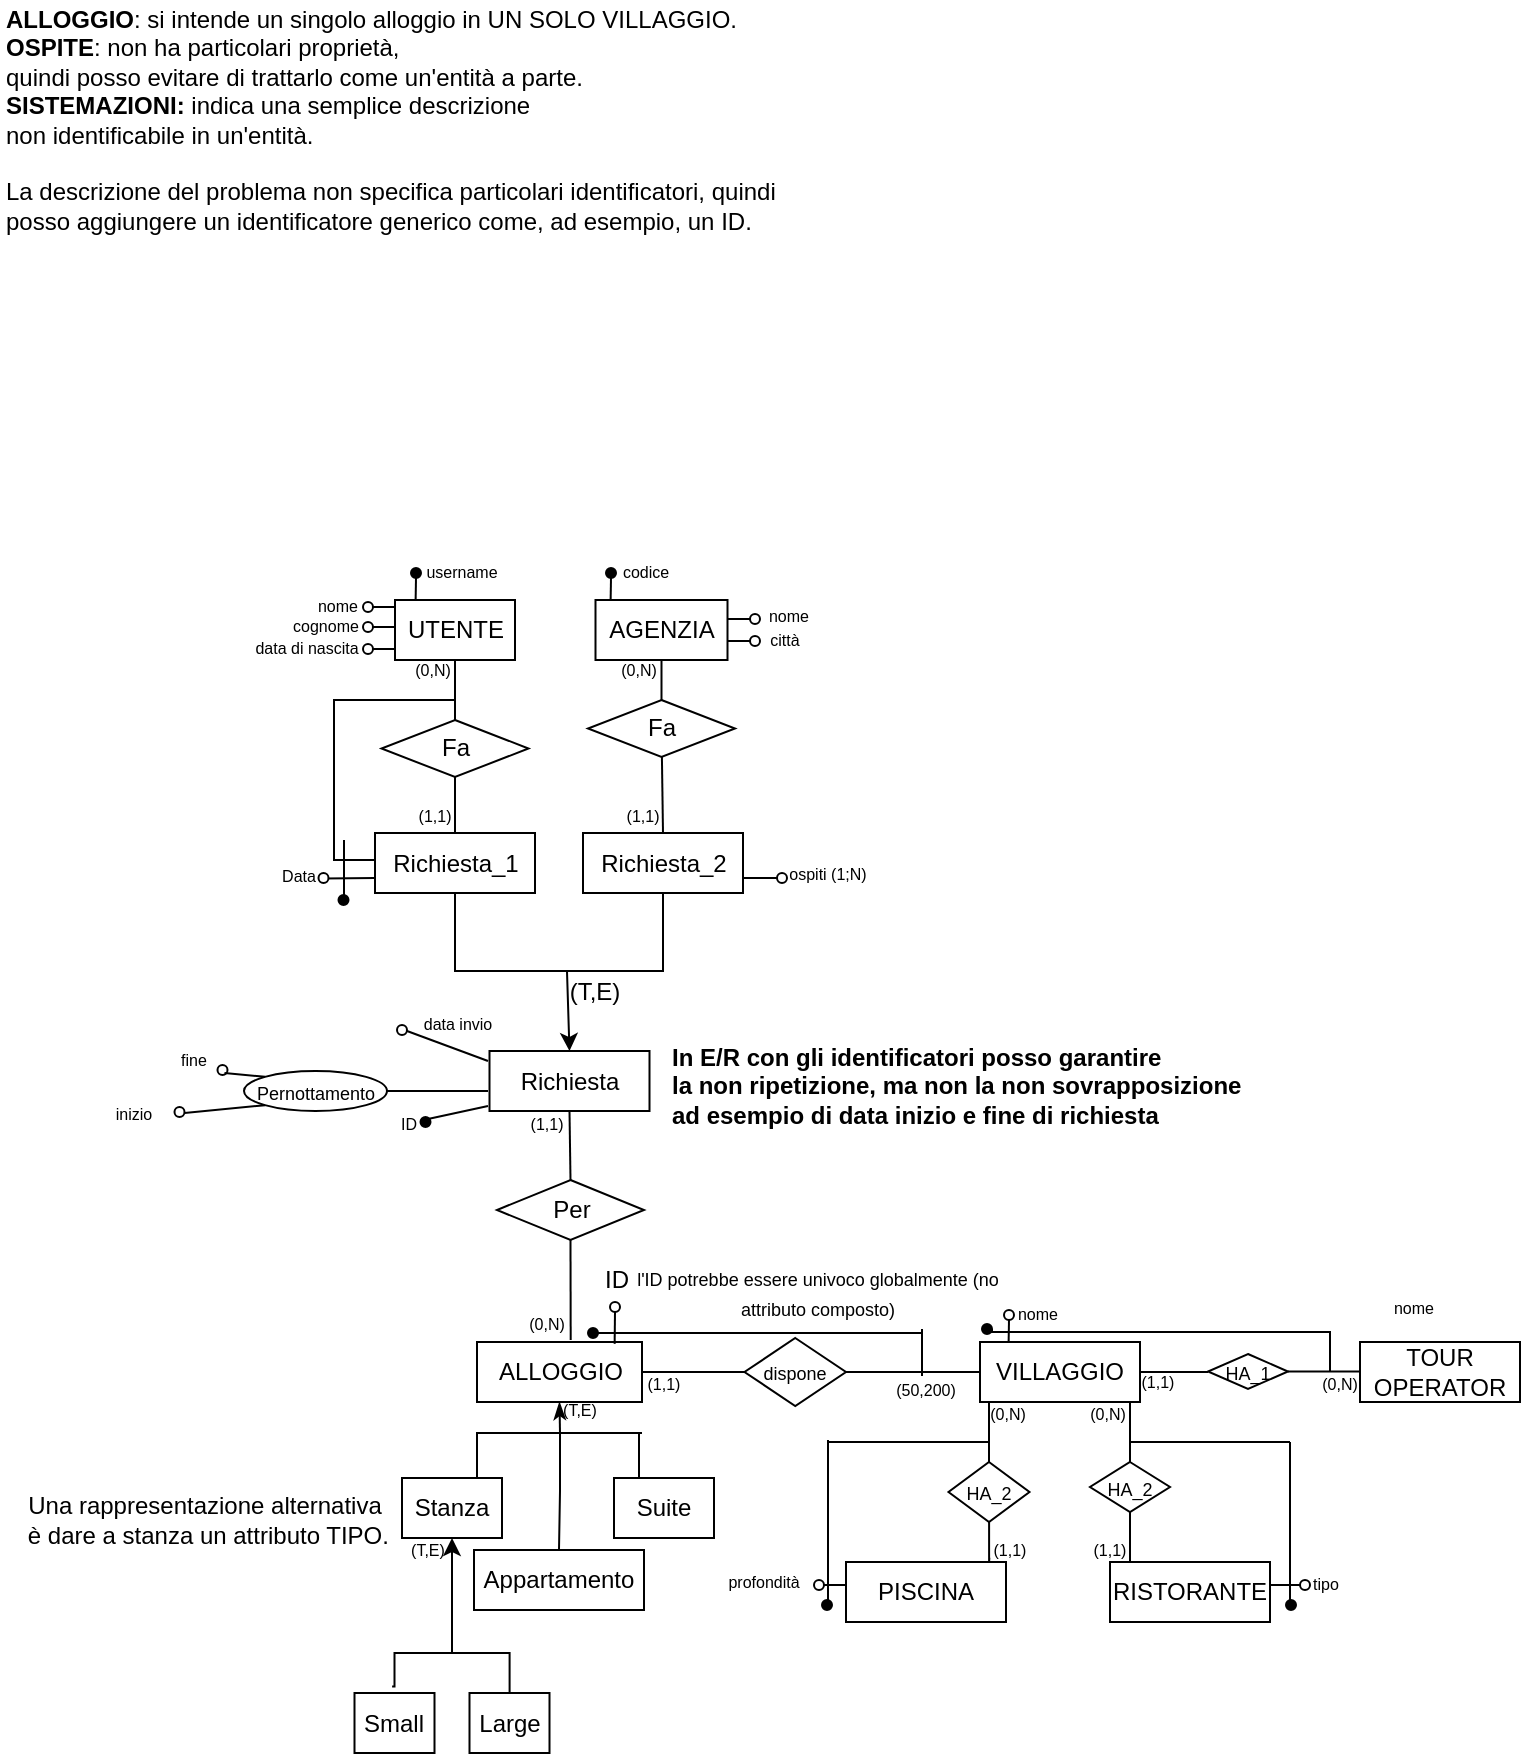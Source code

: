 <mxfile version="13.9.9" type="device"><diagram name="Pagina-1" id="9Fi7Xcluh-pvHdfWgx0U"><mxGraphModel dx="1419" dy="1649" grid="1" gridSize="10" guides="1" tooltips="1" connect="1" arrows="1" fold="1" page="1" pageScale="1" pageWidth="827" pageHeight="1169" math="0" shadow="0"><root><mxCell id="0"/><mxCell id="1" parent="0"/><mxCell id="m9kEcuBZ_AQHPOERFfbd-11" style="edgeStyle=orthogonalEdgeStyle;rounded=0;orthogonalLoop=1;jettySize=auto;html=1;exitX=1;exitY=0.5;exitDx=0;exitDy=0;entryX=0;entryY=0.5;entryDx=0;entryDy=0;endArrow=none;endFill=0;" parent="1" source="m9kEcuBZ_AQHPOERFfbd-1" target="m9kEcuBZ_AQHPOERFfbd-10" edge="1"><mxGeometry relative="1" as="geometry"/></mxCell><mxCell id="m9kEcuBZ_AQHPOERFfbd-39" style="edgeStyle=orthogonalEdgeStyle;rounded=0;orthogonalLoop=1;jettySize=auto;html=1;exitX=0;exitY=1;exitDx=0;exitDy=0;entryX=0.5;entryY=0;entryDx=0;entryDy=0;endArrow=none;endFill=0;" parent="1" source="m9kEcuBZ_AQHPOERFfbd-1" target="m9kEcuBZ_AQHPOERFfbd-38" edge="1"><mxGeometry relative="1" as="geometry"/></mxCell><mxCell id="m9kEcuBZ_AQHPOERFfbd-40" style="edgeStyle=orthogonalEdgeStyle;rounded=0;orthogonalLoop=1;jettySize=auto;html=1;exitX=1;exitY=1;exitDx=0;exitDy=0;entryX=0.5;entryY=0;entryDx=0;entryDy=0;endArrow=none;endFill=0;" parent="1" source="m9kEcuBZ_AQHPOERFfbd-1" target="m9kEcuBZ_AQHPOERFfbd-37" edge="1"><mxGeometry relative="1" as="geometry"/></mxCell><mxCell id="m9kEcuBZ_AQHPOERFfbd-1" value="VILLAGGIO" style="rounded=1;whiteSpace=wrap;html=1;arcSize=0;" parent="1" vertex="1"><mxGeometry x="258" y="601" width="80" height="30" as="geometry"/></mxCell><mxCell id="m9kEcuBZ_AQHPOERFfbd-3" value="PISCINA" style="rounded=1;whiteSpace=wrap;html=1;arcSize=0;" parent="1" vertex="1"><mxGeometry x="191" y="711" width="80" height="30" as="geometry"/></mxCell><mxCell id="m9kEcuBZ_AQHPOERFfbd-6" value="RISTORANTE" style="rounded=1;whiteSpace=wrap;html=1;arcSize=0;" parent="1" vertex="1"><mxGeometry x="323" y="711" width="80" height="30" as="geometry"/></mxCell><mxCell id="m9kEcuBZ_AQHPOERFfbd-7" value="TOUR OPERATOR" style="rounded=1;whiteSpace=wrap;html=1;arcSize=0;" parent="1" vertex="1"><mxGeometry x="448" y="601" width="80" height="30" as="geometry"/></mxCell><mxCell id="m9kEcuBZ_AQHPOERFfbd-12" style="edgeStyle=orthogonalEdgeStyle;rounded=0;orthogonalLoop=1;jettySize=auto;html=1;exitX=1;exitY=0.5;exitDx=0;exitDy=0;entryX=0;entryY=0.5;entryDx=0;entryDy=0;endArrow=none;endFill=0;" parent="1" source="m9kEcuBZ_AQHPOERFfbd-10" target="m9kEcuBZ_AQHPOERFfbd-7" edge="1"><mxGeometry relative="1" as="geometry"/></mxCell><mxCell id="m9kEcuBZ_AQHPOERFfbd-10" value="&lt;font style=&quot;font-size: 9px;&quot;&gt;HA_1&lt;/font&gt;" style="rhombus;whiteSpace=wrap;html=1;" parent="1" vertex="1"><mxGeometry x="372" y="607" width="40" height="17.5" as="geometry"/></mxCell><mxCell id="m9kEcuBZ_AQHPOERFfbd-16" value="&lt;font style=&quot;font-size: 8px;&quot;&gt;nome&lt;/font&gt;" style="text;html=1;strokeColor=none;fillColor=none;align=center;verticalAlign=middle;whiteSpace=wrap;rounded=0;" parent="1" vertex="1"><mxGeometry x="450" y="577.5" width="50" height="10" as="geometry"/></mxCell><mxCell id="m9kEcuBZ_AQHPOERFfbd-22" value="" style="group" parent="1" connectable="0" vertex="1"><mxGeometry x="271" y="585" width="42" height="5" as="geometry"/></mxCell><mxCell id="m9kEcuBZ_AQHPOERFfbd-23" value="" style="ellipse;whiteSpace=wrap;html=1;" parent="m9kEcuBZ_AQHPOERFfbd-22" vertex="1"><mxGeometry x="-1" width="5" height="5" as="geometry"/></mxCell><mxCell id="m9kEcuBZ_AQHPOERFfbd-24" style="edgeStyle=orthogonalEdgeStyle;rounded=0;orthogonalLoop=1;jettySize=auto;html=1;exitX=0.5;exitY=1;exitDx=0;exitDy=0;endArrow=none;endFill=0;entryX=0.146;entryY=-0.038;entryDx=0;entryDy=0;entryPerimeter=0;" parent="m9kEcuBZ_AQHPOERFfbd-22" source="m9kEcuBZ_AQHPOERFfbd-23" edge="1"><mxGeometry relative="1" as="geometry"><mxPoint x="2.76" y="-17.86" as="sourcePoint"/><mxPoint x="1.32" y="15.94" as="targetPoint"/></mxGeometry></mxCell><mxCell id="m9kEcuBZ_AQHPOERFfbd-28" value="&lt;font style=&quot;font-size: 8px;&quot;&gt;nome&lt;/font&gt;" style="text;html=1;strokeColor=none;fillColor=none;align=center;verticalAlign=middle;whiteSpace=wrap;rounded=0;" parent="m9kEcuBZ_AQHPOERFfbd-22" vertex="1"><mxGeometry x="-9" y="-4" width="50" height="10" as="geometry"/></mxCell><mxCell id="m9kEcuBZ_AQHPOERFfbd-32" value="" style="group;" parent="1" connectable="0" vertex="1"><mxGeometry x="260" y="592" width="5" height="5" as="geometry"/></mxCell><mxCell id="m9kEcuBZ_AQHPOERFfbd-35" style="edgeStyle=orthogonalEdgeStyle;rounded=0;orthogonalLoop=1;jettySize=auto;html=1;exitX=1;exitY=0.5;exitDx=0;exitDy=0;endArrow=none;endFill=0;endSize=3;targetPerimeterSpacing=5;jumpSize=7;" parent="m9kEcuBZ_AQHPOERFfbd-32" source="m9kEcuBZ_AQHPOERFfbd-33" edge="1"><mxGeometry relative="1" as="geometry"><mxPoint x="173" y="24" as="targetPoint"/><mxPoint x="4" y="7.5" as="sourcePoint"/><Array as="points"><mxPoint x="4" y="4"/><mxPoint x="173" y="4"/></Array></mxGeometry></mxCell><mxCell id="m9kEcuBZ_AQHPOERFfbd-33" value="" style="ellipse;whiteSpace=wrap;html=1;fillColor=#000000;" parent="m9kEcuBZ_AQHPOERFfbd-32" vertex="1"><mxGeometry x="-1" width="5" height="5" as="geometry"/></mxCell><mxCell id="m9kEcuBZ_AQHPOERFfbd-42" style="edgeStyle=orthogonalEdgeStyle;rounded=0;orthogonalLoop=1;jettySize=auto;html=1;entryX=0.125;entryY=0;entryDx=0;entryDy=0;entryPerimeter=0;endArrow=none;endFill=0;" parent="1" source="m9kEcuBZ_AQHPOERFfbd-37" target="m9kEcuBZ_AQHPOERFfbd-6" edge="1"><mxGeometry relative="1" as="geometry"/></mxCell><mxCell id="m9kEcuBZ_AQHPOERFfbd-37" value="&lt;font style=&quot;font-size: 9px;&quot;&gt;HA_2&lt;/font&gt;" style="rhombus;whiteSpace=wrap;html=1;" parent="1" vertex="1"><mxGeometry x="313" y="661" width="40" height="25" as="geometry"/></mxCell><mxCell id="m9kEcuBZ_AQHPOERFfbd-41" style="edgeStyle=orthogonalEdgeStyle;rounded=0;orthogonalLoop=1;jettySize=auto;html=1;entryX=0.896;entryY=-0.071;entryDx=0;entryDy=0;entryPerimeter=0;endArrow=none;endFill=0;" parent="1" source="m9kEcuBZ_AQHPOERFfbd-38" target="m9kEcuBZ_AQHPOERFfbd-3" edge="1"><mxGeometry relative="1" as="geometry"/></mxCell><mxCell id="m9kEcuBZ_AQHPOERFfbd-38" value="&lt;font style=&quot;font-size: 9px;&quot;&gt;HA_2&lt;/font&gt;" style="rhombus;whiteSpace=wrap;html=1;" parent="1" vertex="1"><mxGeometry x="242.25" y="661" width="40.5" height="30" as="geometry"/></mxCell><mxCell id="m9kEcuBZ_AQHPOERFfbd-43" value="" style="group;rotation=90;" parent="1" connectable="0" vertex="1"><mxGeometry x="414" y="720" width="5" height="5" as="geometry"/></mxCell><mxCell id="m9kEcuBZ_AQHPOERFfbd-45" style="edgeStyle=orthogonalEdgeStyle;rounded=0;orthogonalLoop=1;jettySize=auto;html=1;exitX=0.5;exitY=1;exitDx=0;exitDy=0;endArrow=none;endFill=0;entryX=0.146;entryY=-0.038;entryDx=0;entryDy=0;entryPerimeter=0;" parent="m9kEcuBZ_AQHPOERFfbd-43" edge="1"><mxGeometry relative="1" as="geometry"><mxPoint x="5" y="2.5" as="sourcePoint"/><mxPoint x="-11" y="1" as="targetPoint"/></mxGeometry></mxCell><mxCell id="m9kEcuBZ_AQHPOERFfbd-46" value="&lt;font style=&quot;font-size: 8px;&quot;&gt;tipo&lt;/font&gt;" style="text;html=1;strokeColor=none;fillColor=none;align=center;verticalAlign=middle;whiteSpace=wrap;rounded=0;" parent="1" vertex="1"><mxGeometry x="406" y="716" width="50" height="10" as="geometry"/></mxCell><mxCell id="m9kEcuBZ_AQHPOERFfbd-47" value="&lt;font style=&quot;font-size: 8px;&quot;&gt;(1,1)&lt;/font&gt;" style="text;html=1;strokeColor=none;fillColor=none;align=center;verticalAlign=middle;whiteSpace=wrap;rounded=0;" parent="1" vertex="1"><mxGeometry x="322" y="614.5" width="50" height="10" as="geometry"/></mxCell><mxCell id="m9kEcuBZ_AQHPOERFfbd-48" value="&lt;span style=&quot;font-size: 8px;&quot;&gt;(0,N)&lt;/span&gt;" style="text;html=1;strokeColor=none;fillColor=none;align=center;verticalAlign=middle;whiteSpace=wrap;rounded=0;" parent="1" vertex="1"><mxGeometry x="413" y="615.5" width="50" height="10" as="geometry"/></mxCell><mxCell id="m9kEcuBZ_AQHPOERFfbd-49" value="&lt;span style=&quot;font-size: 8px;&quot;&gt;(0,N)&lt;/span&gt;" style="text;html=1;strokeColor=none;fillColor=none;align=center;verticalAlign=middle;whiteSpace=wrap;rounded=0;" parent="1" vertex="1"><mxGeometry x="297" y="631" width="50" height="10" as="geometry"/></mxCell><mxCell id="m9kEcuBZ_AQHPOERFfbd-51" value="&lt;span style=&quot;font-size: 8px;&quot;&gt;(1,1)&lt;/span&gt;" style="text;html=1;strokeColor=none;fillColor=none;align=center;verticalAlign=middle;whiteSpace=wrap;rounded=0;" parent="1" vertex="1"><mxGeometry x="297.75" y="699" width="50" height="10" as="geometry"/></mxCell><mxCell id="m9kEcuBZ_AQHPOERFfbd-55" value="&lt;span style=&quot;font-size: 8px;&quot;&gt;(1,1)&lt;/span&gt;" style="text;html=1;strokeColor=none;fillColor=none;align=center;verticalAlign=middle;whiteSpace=wrap;rounded=0;" parent="1" vertex="1"><mxGeometry x="247.75" y="699" width="50" height="10" as="geometry"/></mxCell><mxCell id="m9kEcuBZ_AQHPOERFfbd-56" value="&lt;span style=&quot;font-size: 8px;&quot;&gt;(0,N)&lt;/span&gt;" style="text;html=1;strokeColor=none;fillColor=none;align=center;verticalAlign=middle;whiteSpace=wrap;rounded=0;" parent="1" vertex="1"><mxGeometry x="247" y="631" width="50" height="10" as="geometry"/></mxCell><mxCell id="m9kEcuBZ_AQHPOERFfbd-57" value="" style="group;rotation=-90;" parent="1" connectable="0" vertex="1"><mxGeometry x="175" y="719" width="5" height="5" as="geometry"/></mxCell><mxCell id="m9kEcuBZ_AQHPOERFfbd-58" value="" style="ellipse;whiteSpace=wrap;html=1;rotation=-90;" parent="m9kEcuBZ_AQHPOERFfbd-57" vertex="1"><mxGeometry y="1" width="5" height="5" as="geometry"/></mxCell><mxCell id="m9kEcuBZ_AQHPOERFfbd-59" style="edgeStyle=orthogonalEdgeStyle;rounded=0;orthogonalLoop=1;jettySize=auto;html=1;exitX=0.5;exitY=1;exitDx=0;exitDy=0;endArrow=none;endFill=0;entryX=0.146;entryY=-0.038;entryDx=0;entryDy=0;entryPerimeter=0;" parent="m9kEcuBZ_AQHPOERFfbd-57" source="m9kEcuBZ_AQHPOERFfbd-58" edge="1"><mxGeometry relative="1" as="geometry"><mxPoint x="-18" y="2" as="sourcePoint"/><mxPoint x="16" y="4" as="targetPoint"/></mxGeometry></mxCell><mxCell id="m9kEcuBZ_AQHPOERFfbd-62" value="&lt;font style=&quot;font-size: 8px;&quot;&gt;profondità&lt;/font&gt;" style="text;html=1;strokeColor=none;fillColor=none;align=center;verticalAlign=middle;whiteSpace=wrap;rounded=0;" parent="1" vertex="1"><mxGeometry x="125" y="715" width="50" height="10" as="geometry"/></mxCell><mxCell id="m9kEcuBZ_AQHPOERFfbd-63" value="" style="endArrow=none;html=1;rounded=0;" parent="1" edge="1"><mxGeometry width="50" height="50" relative="1" as="geometry"><mxPoint x="333" y="651" as="sourcePoint"/><mxPoint x="413" y="651" as="targetPoint"/></mxGeometry></mxCell><mxCell id="m9kEcuBZ_AQHPOERFfbd-64" value="" style="endArrow=none;html=1;rounded=0;" parent="1" edge="1"><mxGeometry width="50" height="50" relative="1" as="geometry"><mxPoint x="413" y="731" as="sourcePoint"/><mxPoint x="413" y="651" as="targetPoint"/></mxGeometry></mxCell><mxCell id="m9kEcuBZ_AQHPOERFfbd-66" value="" style="ellipse;whiteSpace=wrap;html=1;rotation=90;fillColor=#000000;" parent="1" vertex="1"><mxGeometry x="411" y="730" width="5" height="5" as="geometry"/></mxCell><mxCell id="m9kEcuBZ_AQHPOERFfbd-67" value="" style="ellipse;whiteSpace=wrap;html=1;rotation=-90;" parent="1" vertex="1"><mxGeometry x="418" y="720" width="5" height="5" as="geometry"/></mxCell><mxCell id="m9kEcuBZ_AQHPOERFfbd-68" value="" style="endArrow=none;html=1;rounded=0;" parent="1" edge="1"><mxGeometry width="50" height="50" relative="1" as="geometry"><mxPoint x="182" y="651" as="sourcePoint"/><mxPoint x="262" y="651" as="targetPoint"/></mxGeometry></mxCell><mxCell id="m9kEcuBZ_AQHPOERFfbd-69" value="" style="endArrow=none;html=1;rounded=0;" parent="1" edge="1"><mxGeometry width="50" height="50" relative="1" as="geometry"><mxPoint x="182" y="730" as="sourcePoint"/><mxPoint x="182" y="650" as="targetPoint"/></mxGeometry></mxCell><mxCell id="m9kEcuBZ_AQHPOERFfbd-70" value="" style="ellipse;whiteSpace=wrap;html=1;rotation=90;fillColor=#000000;" parent="1" vertex="1"><mxGeometry x="179" y="730" width="5" height="5" as="geometry"/></mxCell><mxCell id="m9kEcuBZ_AQHPOERFfbd-76" style="edgeStyle=orthogonalEdgeStyle;rounded=0;orthogonalLoop=1;jettySize=auto;html=1;entryX=0.75;entryY=0;entryDx=0;entryDy=0;endArrow=none;endFill=0;" parent="1" target="m9kEcuBZ_AQHPOERFfbd-73" edge="1"><mxGeometry relative="1" as="geometry"><mxPoint x="9" y="646.5" as="sourcePoint"/></mxGeometry></mxCell><mxCell id="m9kEcuBZ_AQHPOERFfbd-77" style="edgeStyle=orthogonalEdgeStyle;rounded=0;orthogonalLoop=1;jettySize=auto;html=1;entryX=0.5;entryY=0;entryDx=0;entryDy=0;endArrow=none;endFill=0;" parent="1" target="m9kEcuBZ_AQHPOERFfbd-74" edge="1"><mxGeometry relative="1" as="geometry"><mxPoint x="49" y="646.5" as="sourcePoint"/><Array as="points"><mxPoint x="48" y="646.5"/><mxPoint x="48" y="675.5"/><mxPoint x="47" y="675.5"/></Array></mxGeometry></mxCell><mxCell id="m9kEcuBZ_AQHPOERFfbd-78" style="edgeStyle=orthogonalEdgeStyle;rounded=0;orthogonalLoop=1;jettySize=auto;html=1;entryX=0.25;entryY=0;entryDx=0;entryDy=0;endArrow=none;endFill=0;" parent="1" target="m9kEcuBZ_AQHPOERFfbd-75" edge="1"><mxGeometry relative="1" as="geometry"><mxPoint x="89" y="646.5" as="sourcePoint"/></mxGeometry></mxCell><mxCell id="m9kEcuBZ_AQHPOERFfbd-71" value="ALLOGGIO" style="rounded=1;whiteSpace=wrap;html=1;arcSize=0;" parent="1" vertex="1"><mxGeometry x="6.5" y="601" width="82.5" height="30" as="geometry"/></mxCell><mxCell id="m9kEcuBZ_AQHPOERFfbd-79" style="edgeStyle=orthogonalEdgeStyle;rounded=0;orthogonalLoop=1;jettySize=auto;html=1;entryX=1;entryY=0.5;entryDx=0;entryDy=0;endArrow=none;endFill=0;" parent="1" source="m9kEcuBZ_AQHPOERFfbd-72" target="m9kEcuBZ_AQHPOERFfbd-71" edge="1"><mxGeometry relative="1" as="geometry"/></mxCell><mxCell id="m9kEcuBZ_AQHPOERFfbd-80" style="edgeStyle=orthogonalEdgeStyle;rounded=0;orthogonalLoop=1;jettySize=auto;html=1;entryX=0;entryY=0.5;entryDx=0;entryDy=0;endArrow=none;endFill=0;" parent="1" source="m9kEcuBZ_AQHPOERFfbd-72" target="m9kEcuBZ_AQHPOERFfbd-1" edge="1"><mxGeometry relative="1" as="geometry"/></mxCell><mxCell id="m9kEcuBZ_AQHPOERFfbd-72" value="&lt;font style=&quot;font-size: 9px;&quot;&gt;dispone&lt;/font&gt;" style="rhombus;whiteSpace=wrap;html=1;" parent="1" vertex="1"><mxGeometry x="140.25" y="599" width="50.75" height="34" as="geometry"/></mxCell><mxCell id="m9kEcuBZ_AQHPOERFfbd-73" value="Stanza" style="rounded=1;whiteSpace=wrap;html=1;arcSize=0;" parent="1" vertex="1"><mxGeometry x="-31" y="669" width="50" height="30" as="geometry"/></mxCell><mxCell id="m9kEcuBZ_AQHPOERFfbd-74" value="Appartamento" style="rounded=1;whiteSpace=wrap;html=1;arcSize=0;" parent="1" vertex="1"><mxGeometry x="5" y="705" width="85" height="30" as="geometry"/></mxCell><mxCell id="m9kEcuBZ_AQHPOERFfbd-75" value="Suite" style="rounded=1;whiteSpace=wrap;html=1;arcSize=0;" parent="1" vertex="1"><mxGeometry x="75" y="669" width="50" height="30" as="geometry"/></mxCell><mxCell id="m9kEcuBZ_AQHPOERFfbd-82" value="Small" style="rounded=1;whiteSpace=wrap;html=1;arcSize=0;" parent="1" vertex="1"><mxGeometry x="-54.75" y="776.5" width="40" height="30" as="geometry"/></mxCell><mxCell id="m9kEcuBZ_AQHPOERFfbd-84" style="edgeStyle=orthogonalEdgeStyle;rounded=0;orthogonalLoop=1;jettySize=auto;html=1;entryX=0.47;entryY=-0.11;entryDx=0;entryDy=0;entryPerimeter=0;endArrow=none;endFill=0;" parent="1" source="m9kEcuBZ_AQHPOERFfbd-83" target="m9kEcuBZ_AQHPOERFfbd-82" edge="1"><mxGeometry relative="1" as="geometry"><mxPoint x="15.25" y="756.5" as="targetPoint"/><Array as="points"><mxPoint x="22.25" y="756.5"/><mxPoint x="-34.75" y="756.5"/><mxPoint x="-34.75" y="773.5"/></Array></mxGeometry></mxCell><mxCell id="m9kEcuBZ_AQHPOERFfbd-83" value="Large" style="rounded=1;whiteSpace=wrap;html=1;arcSize=0;" parent="1" vertex="1"><mxGeometry x="2.75" y="776.5" width="40" height="30" as="geometry"/></mxCell><mxCell id="m9kEcuBZ_AQHPOERFfbd-86" value="&lt;span style=&quot;font-size: 8px;&quot;&gt;(T,E)&lt;/span&gt;" style="text;html=1;strokeColor=none;fillColor=none;align=center;verticalAlign=middle;whiteSpace=wrap;rounded=0;" parent="1" vertex="1"><mxGeometry x="33" y="629" width="50" height="10" as="geometry"/></mxCell><mxCell id="m9kEcuBZ_AQHPOERFfbd-87" value="" style="endArrow=none;html=1;rounded=0;" parent="1" edge="1"><mxGeometry width="50" height="50" relative="1" as="geometry"><mxPoint x="9" y="646.5" as="sourcePoint"/><mxPoint x="89" y="646.5" as="targetPoint"/></mxGeometry></mxCell><mxCell id="m9kEcuBZ_AQHPOERFfbd-88" value="" style="endArrow=classicThin;html=1;rounded=0;entryX=0.5;entryY=1;entryDx=0;entryDy=0;endFill=1;" parent="1" target="m9kEcuBZ_AQHPOERFfbd-71" edge="1"><mxGeometry width="50" height="50" relative="1" as="geometry"><mxPoint x="48" y="646.5" as="sourcePoint"/><mxPoint x="59" y="716.5" as="targetPoint"/></mxGeometry></mxCell><mxCell id="m9kEcuBZ_AQHPOERFfbd-89" value="&lt;span style=&quot;font-size: 8px;&quot;&gt;(T,E)&lt;/span&gt;" style="text;html=1;strokeColor=none;fillColor=none;align=center;verticalAlign=middle;whiteSpace=wrap;rounded=0;" parent="1" vertex="1"><mxGeometry x="-43.5" y="699" width="50" height="10" as="geometry"/></mxCell><mxCell id="m9kEcuBZ_AQHPOERFfbd-91" value="" style="endArrow=classic;html=1;rounded=0;entryX=0.75;entryY=0;entryDx=0;entryDy=0;" parent="1" target="m9kEcuBZ_AQHPOERFfbd-89" edge="1"><mxGeometry width="50" height="50" relative="1" as="geometry"><mxPoint x="-6" y="756.5" as="sourcePoint"/><mxPoint x="59" y="716.5" as="targetPoint"/></mxGeometry></mxCell><mxCell id="m9kEcuBZ_AQHPOERFfbd-92" value="&lt;span style=&quot;font-size: 8px;&quot;&gt;(50,200)&lt;/span&gt;" style="text;html=1;strokeColor=none;fillColor=none;align=center;verticalAlign=middle;whiteSpace=wrap;rounded=0;" parent="1" vertex="1"><mxGeometry x="206" y="619" width="50" height="10" as="geometry"/></mxCell><mxCell id="m9kEcuBZ_AQHPOERFfbd-93" value="&lt;span style=&quot;font-size: 8px;&quot;&gt;(1,1)&lt;/span&gt;" style="text;html=1;strokeColor=none;fillColor=none;align=center;verticalAlign=middle;whiteSpace=wrap;rounded=0;" parent="1" vertex="1"><mxGeometry x="75" y="615.5" width="50" height="10" as="geometry"/></mxCell><mxCell id="m9kEcuBZ_AQHPOERFfbd-94" value="" style="group;" parent="1" connectable="0" vertex="1"><mxGeometry x="74" y="586" width="5" height="5" as="geometry"/></mxCell><mxCell id="m9kEcuBZ_AQHPOERFfbd-96" style="edgeStyle=orthogonalEdgeStyle;rounded=0;orthogonalLoop=1;jettySize=auto;html=1;exitX=0.5;exitY=1;exitDx=0;exitDy=0;endArrow=none;endFill=0;entryX=0.146;entryY=-0.038;entryDx=0;entryDy=0;entryPerimeter=0;" parent="m9kEcuBZ_AQHPOERFfbd-94" edge="1"><mxGeometry relative="1" as="geometry"><mxPoint x="1.5" as="sourcePoint"/><mxPoint x="1.32" y="15.94" as="targetPoint"/></mxGeometry></mxCell><mxCell id="m9kEcuBZ_AQHPOERFfbd-98" value="" style="endArrow=none;html=1;rounded=0;exitX=1;exitY=0.5;exitDx=0;exitDy=0;" parent="1" source="m9kEcuBZ_AQHPOERFfbd-100" edge="1"><mxGeometry width="50" height="50" relative="1" as="geometry"><mxPoint x="19" y="596.5" as="sourcePoint"/><mxPoint x="229" y="596.5" as="targetPoint"/></mxGeometry></mxCell><mxCell id="m9kEcuBZ_AQHPOERFfbd-99" value="" style="endArrow=none;html=1;rounded=0;" parent="1" edge="1"><mxGeometry width="50" height="50" relative="1" as="geometry"><mxPoint x="229" y="594.5" as="sourcePoint"/><mxPoint x="229" y="618" as="targetPoint"/></mxGeometry></mxCell><mxCell id="m9kEcuBZ_AQHPOERFfbd-100" value="" style="ellipse;whiteSpace=wrap;html=1;fillColor=#000000;" parent="1" vertex="1"><mxGeometry x="62" y="594" width="5" height="5" as="geometry"/></mxCell><mxCell id="m9kEcuBZ_AQHPOERFfbd-103" value="" style="ellipse;whiteSpace=wrap;html=1;rotation=-90;" parent="1" vertex="1"><mxGeometry x="73" y="581" width="5" height="5" as="geometry"/></mxCell><mxCell id="m9kEcuBZ_AQHPOERFfbd-106" value="&lt;font style=&quot;font-size: 9px;&quot;&gt;l'ID potrebbe essere univoco globalmente (no attributo composto)&lt;/font&gt;" style="text;html=1;strokeColor=none;fillColor=none;align=center;verticalAlign=middle;whiteSpace=wrap;rounded=0;" parent="1" vertex="1"><mxGeometry x="78.75" y="561" width="196" height="30" as="geometry"/></mxCell><mxCell id="sFp0MdPoqyNVj0Ri6XWT-45" style="edgeStyle=none;rounded=0;orthogonalLoop=1;jettySize=auto;html=1;exitX=0.5;exitY=1;exitDx=0;exitDy=0;startArrow=none;startFill=0;endArrow=none;endFill=0;entryX=0.5;entryY=0;entryDx=0;entryDy=0;" parent="1" source="m9kEcuBZ_AQHPOERFfbd-107" target="sFp0MdPoqyNVj0Ri6XWT-46" edge="1"><mxGeometry relative="1" as="geometry"><mxPoint x="-4.524" y="290" as="targetPoint"/></mxGeometry></mxCell><mxCell id="m9kEcuBZ_AQHPOERFfbd-107" value="UTENTE" style="rounded=1;whiteSpace=wrap;html=1;arcSize=0;" parent="1" vertex="1"><mxGeometry x="-34.5" y="230" width="60" height="30" as="geometry"/></mxCell><mxCell id="m9kEcuBZ_AQHPOERFfbd-146" style="rounded=0;orthogonalLoop=1;jettySize=auto;html=1;endArrow=none;endFill=0;entryX=0.5;entryY=0;entryDx=0;entryDy=0;" parent="1" source="m9kEcuBZ_AQHPOERFfbd-108" target="sFp0MdPoqyNVj0Ri6XWT-48" edge="1"><mxGeometry relative="1" as="geometry"><mxPoint x="97.5" y="290" as="targetPoint"/></mxGeometry></mxCell><mxCell id="m9kEcuBZ_AQHPOERFfbd-108" value="AGENZIA" style="rounded=1;whiteSpace=wrap;html=1;arcSize=0;" parent="1" vertex="1"><mxGeometry x="65.75" y="230" width="66" height="30" as="geometry"/></mxCell><mxCell id="m9kEcuBZ_AQHPOERFfbd-121" value="" style="group;rotation=-270;" parent="1" connectable="0" vertex="1"><mxGeometry x="143" y="249" width="5" height="5" as="geometry"/></mxCell><mxCell id="m9kEcuBZ_AQHPOERFfbd-122" value="" style="ellipse;whiteSpace=wrap;html=1;rotation=-270;" parent="m9kEcuBZ_AQHPOERFfbd-121" vertex="1"><mxGeometry y="-1" width="5" height="5" as="geometry"/></mxCell><mxCell id="m9kEcuBZ_AQHPOERFfbd-123" style="edgeStyle=orthogonalEdgeStyle;rounded=0;orthogonalLoop=1;jettySize=auto;html=1;exitX=0.5;exitY=1;exitDx=0;exitDy=0;endArrow=none;endFill=0;entryX=0.146;entryY=-0.038;entryDx=0;entryDy=0;entryPerimeter=0;" parent="m9kEcuBZ_AQHPOERFfbd-121" source="m9kEcuBZ_AQHPOERFfbd-122" edge="1"><mxGeometry relative="1" as="geometry"><mxPoint x="23" y="3" as="sourcePoint"/><mxPoint x="-11" y="1" as="targetPoint"/></mxGeometry></mxCell><mxCell id="m9kEcuBZ_AQHPOERFfbd-124" value="" style="group;rotation=-270;" parent="1" connectable="0" vertex="1"><mxGeometry x="143" y="238" width="5" height="5" as="geometry"/></mxCell><mxCell id="m9kEcuBZ_AQHPOERFfbd-125" value="" style="ellipse;whiteSpace=wrap;html=1;rotation=-270;" parent="m9kEcuBZ_AQHPOERFfbd-124" vertex="1"><mxGeometry y="-1" width="5" height="5" as="geometry"/></mxCell><mxCell id="m9kEcuBZ_AQHPOERFfbd-126" style="edgeStyle=orthogonalEdgeStyle;rounded=0;orthogonalLoop=1;jettySize=auto;html=1;exitX=0.5;exitY=1;exitDx=0;exitDy=0;endArrow=none;endFill=0;entryX=0.146;entryY=-0.038;entryDx=0;entryDy=0;entryPerimeter=0;" parent="m9kEcuBZ_AQHPOERFfbd-124" source="m9kEcuBZ_AQHPOERFfbd-125" edge="1"><mxGeometry relative="1" as="geometry"><mxPoint x="23" y="3" as="sourcePoint"/><mxPoint x="-11" y="1" as="targetPoint"/></mxGeometry></mxCell><mxCell id="m9kEcuBZ_AQHPOERFfbd-128" value="" style="group" parent="1" connectable="0" vertex="1"><mxGeometry x="-50.5" y="230" width="5" height="26" as="geometry"/></mxCell><mxCell id="m9kEcuBZ_AQHPOERFfbd-109" value="" style="group;rotation=-90;" parent="m9kEcuBZ_AQHPOERFfbd-128" connectable="0" vertex="1"><mxGeometry width="5" height="5" as="geometry"/></mxCell><mxCell id="m9kEcuBZ_AQHPOERFfbd-110" value="" style="ellipse;whiteSpace=wrap;html=1;rotation=-90;" parent="m9kEcuBZ_AQHPOERFfbd-109" vertex="1"><mxGeometry y="1" width="5" height="5" as="geometry"/></mxCell><mxCell id="m9kEcuBZ_AQHPOERFfbd-111" style="edgeStyle=orthogonalEdgeStyle;rounded=0;orthogonalLoop=1;jettySize=auto;html=1;exitX=0.5;exitY=1;exitDx=0;exitDy=0;endArrow=none;endFill=0;entryX=0.146;entryY=-0.038;entryDx=0;entryDy=0;entryPerimeter=0;" parent="m9kEcuBZ_AQHPOERFfbd-109" source="m9kEcuBZ_AQHPOERFfbd-110" edge="1"><mxGeometry relative="1" as="geometry"><mxPoint x="-18" y="2" as="sourcePoint"/><mxPoint x="16" y="4" as="targetPoint"/></mxGeometry></mxCell><mxCell id="m9kEcuBZ_AQHPOERFfbd-112" value="" style="group;rotation=-90;" parent="m9kEcuBZ_AQHPOERFfbd-128" connectable="0" vertex="1"><mxGeometry y="10" width="5" height="5" as="geometry"/></mxCell><mxCell id="m9kEcuBZ_AQHPOERFfbd-113" value="" style="ellipse;whiteSpace=wrap;html=1;rotation=-90;" parent="m9kEcuBZ_AQHPOERFfbd-112" vertex="1"><mxGeometry y="1" width="5" height="5" as="geometry"/></mxCell><mxCell id="m9kEcuBZ_AQHPOERFfbd-114" style="edgeStyle=orthogonalEdgeStyle;rounded=0;orthogonalLoop=1;jettySize=auto;html=1;exitX=0.5;exitY=1;exitDx=0;exitDy=0;endArrow=none;endFill=0;entryX=0.146;entryY=-0.038;entryDx=0;entryDy=0;entryPerimeter=0;" parent="m9kEcuBZ_AQHPOERFfbd-112" source="m9kEcuBZ_AQHPOERFfbd-113" edge="1"><mxGeometry relative="1" as="geometry"><mxPoint x="-18" y="2" as="sourcePoint"/><mxPoint x="16" y="4" as="targetPoint"/></mxGeometry></mxCell><mxCell id="m9kEcuBZ_AQHPOERFfbd-115" value="" style="group;rotation=-90;" parent="m9kEcuBZ_AQHPOERFfbd-128" connectable="0" vertex="1"><mxGeometry y="21" width="5" height="5" as="geometry"/></mxCell><mxCell id="m9kEcuBZ_AQHPOERFfbd-116" value="" style="ellipse;whiteSpace=wrap;html=1;rotation=-90;" parent="m9kEcuBZ_AQHPOERFfbd-115" vertex="1"><mxGeometry y="1" width="5" height="5" as="geometry"/></mxCell><mxCell id="m9kEcuBZ_AQHPOERFfbd-117" style="edgeStyle=orthogonalEdgeStyle;rounded=0;orthogonalLoop=1;jettySize=auto;html=1;exitX=0.5;exitY=1;exitDx=0;exitDy=0;endArrow=none;endFill=0;entryX=0.146;entryY=-0.038;entryDx=0;entryDy=0;entryPerimeter=0;" parent="m9kEcuBZ_AQHPOERFfbd-115" source="m9kEcuBZ_AQHPOERFfbd-116" edge="1"><mxGeometry relative="1" as="geometry"><mxPoint x="-18" y="2" as="sourcePoint"/><mxPoint x="16" y="4" as="targetPoint"/></mxGeometry></mxCell><mxCell id="m9kEcuBZ_AQHPOERFfbd-129" value="&lt;span style=&quot;font-size: 8px;&quot;&gt;nome&lt;/span&gt;" style="text;html=1;strokeColor=none;fillColor=none;align=center;verticalAlign=middle;whiteSpace=wrap;rounded=0;" parent="1" vertex="1"><mxGeometry x="-88.25" y="227" width="50" height="10" as="geometry"/></mxCell><mxCell id="m9kEcuBZ_AQHPOERFfbd-130" value="&lt;span style=&quot;font-size: 8px;&quot;&gt;cognome&lt;/span&gt;" style="text;html=1;strokeColor=none;fillColor=none;align=center;verticalAlign=middle;whiteSpace=wrap;rounded=0;" parent="1" vertex="1"><mxGeometry x="-94.25" y="237" width="50" height="10" as="geometry"/></mxCell><mxCell id="m9kEcuBZ_AQHPOERFfbd-131" value="&lt;span style=&quot;font-size: 8px;&quot;&gt;data di nascita&lt;/span&gt;" style="text;html=1;strokeColor=none;fillColor=none;align=center;verticalAlign=middle;whiteSpace=wrap;rounded=0;" parent="1" vertex="1"><mxGeometry x="-113.25" y="248" width="68.75" height="10" as="geometry"/></mxCell><mxCell id="m9kEcuBZ_AQHPOERFfbd-132" value="&lt;span style=&quot;font-size: 8px;&quot;&gt;nome&lt;/span&gt;" style="text;html=1;strokeColor=none;fillColor=none;align=center;verticalAlign=middle;whiteSpace=wrap;rounded=0;" parent="1" vertex="1"><mxGeometry x="127.75" y="232" width="68.75" height="10" as="geometry"/></mxCell><mxCell id="m9kEcuBZ_AQHPOERFfbd-133" value="&lt;span style=&quot;font-size: 8px;&quot;&gt;città&lt;/span&gt;" style="text;html=1;strokeColor=none;fillColor=none;align=center;verticalAlign=middle;whiteSpace=wrap;rounded=0;" parent="1" vertex="1"><mxGeometry x="126.13" y="244" width="68.75" height="10" as="geometry"/></mxCell><mxCell id="m9kEcuBZ_AQHPOERFfbd-134" value="" style="group" parent="1" connectable="0" vertex="1"><mxGeometry x="-25.5" y="214" width="5" height="5" as="geometry"/></mxCell><mxCell id="m9kEcuBZ_AQHPOERFfbd-135" value="" style="ellipse;whiteSpace=wrap;html=1;fillColor=#000000;" parent="m9kEcuBZ_AQHPOERFfbd-134" vertex="1"><mxGeometry x="-1" width="5" height="5" as="geometry"/></mxCell><mxCell id="m9kEcuBZ_AQHPOERFfbd-136" style="edgeStyle=orthogonalEdgeStyle;rounded=0;orthogonalLoop=1;jettySize=auto;html=1;exitX=0.5;exitY=1;exitDx=0;exitDy=0;endArrow=none;endFill=0;entryX=0.146;entryY=-0.038;entryDx=0;entryDy=0;entryPerimeter=0;" parent="m9kEcuBZ_AQHPOERFfbd-134" source="m9kEcuBZ_AQHPOERFfbd-135" edge="1"><mxGeometry relative="1" as="geometry"><mxPoint x="2.76" y="-17.86" as="sourcePoint"/><mxPoint x="1.32" y="15.94" as="targetPoint"/></mxGeometry></mxCell><mxCell id="m9kEcuBZ_AQHPOERFfbd-137" value="" style="group" parent="1" connectable="0" vertex="1"><mxGeometry x="72" y="214" width="5" height="5" as="geometry"/></mxCell><mxCell id="m9kEcuBZ_AQHPOERFfbd-138" value="" style="ellipse;whiteSpace=wrap;html=1;fillColor=#000000;" parent="m9kEcuBZ_AQHPOERFfbd-137" vertex="1"><mxGeometry x="-1" width="5" height="5" as="geometry"/></mxCell><mxCell id="m9kEcuBZ_AQHPOERFfbd-139" style="edgeStyle=orthogonalEdgeStyle;rounded=0;orthogonalLoop=1;jettySize=auto;html=1;exitX=0.5;exitY=1;exitDx=0;exitDy=0;endArrow=none;endFill=0;entryX=0.146;entryY=-0.038;entryDx=0;entryDy=0;entryPerimeter=0;" parent="m9kEcuBZ_AQHPOERFfbd-137" source="m9kEcuBZ_AQHPOERFfbd-138" edge="1"><mxGeometry relative="1" as="geometry"><mxPoint x="2.76" y="-17.86" as="sourcePoint"/><mxPoint x="1.32" y="15.94" as="targetPoint"/></mxGeometry></mxCell><mxCell id="m9kEcuBZ_AQHPOERFfbd-140" value="&lt;span style=&quot;font-size: 8px;&quot;&gt;username&lt;/span&gt;" style="text;html=1;strokeColor=none;fillColor=none;align=center;verticalAlign=middle;whiteSpace=wrap;rounded=0;" parent="1" vertex="1"><mxGeometry x="-26.5" y="210" width="50" height="10" as="geometry"/></mxCell><mxCell id="m9kEcuBZ_AQHPOERFfbd-141" value="&lt;span style=&quot;font-size: 8px;&quot;&gt;codice&lt;/span&gt;" style="text;html=1;strokeColor=none;fillColor=none;align=center;verticalAlign=middle;whiteSpace=wrap;rounded=0;" parent="1" vertex="1"><mxGeometry x="66" y="210" width="50" height="10" as="geometry"/></mxCell><mxCell id="m9kEcuBZ_AQHPOERFfbd-189" value="&lt;span style=&quot;font-size: 8px;&quot;&gt;ospiti (1;N)&lt;/span&gt;" style="text;html=1;strokeColor=none;fillColor=none;align=center;verticalAlign=middle;whiteSpace=wrap;rounded=0;" parent="1" vertex="1"><mxGeometry x="156.5" y="360.5" width="50" height="10" as="geometry"/></mxCell><mxCell id="sFp0MdPoqyNVj0Ri6XWT-1" value="ID" style="text;html=1;align=center;verticalAlign=middle;resizable=0;points=[];autosize=1;" parent="1" vertex="1"><mxGeometry x="61.25" y="560" width="30" height="20" as="geometry"/></mxCell><mxCell id="sFp0MdPoqyNVj0Ri6XWT-2" value="&lt;b&gt;ALLOGGIO&lt;/b&gt;: si intende un singolo alloggio in UN SOLO VILLAGGIO.&lt;br&gt;&lt;b&gt;OSPITE&lt;/b&gt;: non ha particolari proprietà,&lt;br&gt;quindi posso evitare di trattarlo come un'entità a parte.&lt;br&gt;&lt;b&gt;SISTEMAZIONI:&lt;/b&gt; indica una semplice descrizione&lt;br&gt;non identificabile in un'entità.&lt;br&gt;&lt;br&gt;La descrizione del problema non specifica particolari identificatori, quindi&lt;br&gt;posso aggiungere un identificatore generico come, ad esempio, un ID." style="text;html=1;align=left;verticalAlign=middle;resizable=0;points=[];autosize=1;" parent="1" vertex="1"><mxGeometry x="-231.25" y="-70" width="400" height="120" as="geometry"/></mxCell><mxCell id="sFp0MdPoqyNVj0Ri6XWT-3" value="Una rappresentazione alternativa&lt;br&gt;&amp;nbsp;è dare a stanza un attributo TIPO." style="text;html=1;align=center;verticalAlign=middle;resizable=0;points=[];autosize=1;" parent="1" vertex="1"><mxGeometry x="-229.75" y="675" width="200" height="30" as="geometry"/></mxCell><mxCell id="sFp0MdPoqyNVj0Ri6XWT-6" value="Richiesta_2" style="rounded=1;whiteSpace=wrap;html=1;arcSize=0;" parent="1" vertex="1"><mxGeometry x="59.5" y="346.5" width="80" height="30" as="geometry"/></mxCell><mxCell id="sFp0MdPoqyNVj0Ri6XWT-15" style="edgeStyle=orthogonalEdgeStyle;rounded=0;orthogonalLoop=1;jettySize=auto;html=1;entryX=0;entryY=0.5;entryDx=0;entryDy=0;endArrow=none;endFill=0;exitX=1;exitY=0.5;exitDx=0;exitDy=0;" parent="1" source="sFp0MdPoqyNVj0Ri6XWT-16" edge="1"><mxGeometry relative="1" as="geometry"><mxPoint x="-38.5" y="496.58" as="sourcePoint"/><Array as="points"/><mxPoint x="12" y="475.5" as="targetPoint"/></mxGeometry></mxCell><mxCell id="sFp0MdPoqyNVj0Ri6XWT-16" value="&lt;span style=&quot;font-size: 9px&quot;&gt;Pernottamento&lt;/span&gt;" style="ellipse;whiteSpace=wrap;html=1;" parent="1" vertex="1"><mxGeometry x="-110" y="465.5" width="71.5" height="20" as="geometry"/></mxCell><mxCell id="sFp0MdPoqyNVj0Ri6XWT-17" value="" style="group" parent="1" connectable="0" vertex="1"><mxGeometry x="-128.25" y="448.5" width="5" height="5" as="geometry"/></mxCell><mxCell id="sFp0MdPoqyNVj0Ri6XWT-18" value="&lt;span style=&quot;font-size: 8px;&quot;&gt;inizio&lt;/span&gt;" style="text;html=1;strokeColor=none;fillColor=none;align=center;verticalAlign=middle;whiteSpace=wrap;rounded=0;" parent="1" vertex="1"><mxGeometry x="-189.75" y="481" width="50" height="10" as="geometry"/></mxCell><mxCell id="sFp0MdPoqyNVj0Ri6XWT-19" value="" style="group" parent="1" connectable="0" vertex="1"><mxGeometry x="-76.75" y="448.5" width="5" height="5" as="geometry"/></mxCell><mxCell id="sFp0MdPoqyNVj0Ri6XWT-21" value="&lt;span style=&quot;font-size: 8px;&quot;&gt;fine&lt;/span&gt;" style="text;html=1;strokeColor=none;fillColor=none;align=center;verticalAlign=middle;whiteSpace=wrap;rounded=0;" parent="1" vertex="1"><mxGeometry x="-160" y="453.5" width="50" height="10" as="geometry"/></mxCell><mxCell id="sFp0MdPoqyNVj0Ri6XWT-22" value="&lt;span style=&quot;font-size: 8px;&quot;&gt;data invio&lt;/span&gt;" style="text;html=1;strokeColor=none;fillColor=none;align=center;verticalAlign=middle;whiteSpace=wrap;rounded=0;" parent="1" vertex="1"><mxGeometry x="-28.5" y="435.5" width="50" height="10" as="geometry"/></mxCell><mxCell id="sFp0MdPoqyNVj0Ri6XWT-39" style="edgeStyle=none;rounded=0;orthogonalLoop=1;jettySize=auto;html=1;exitX=0.5;exitY=1;exitDx=0;exitDy=0;endArrow=none;endFill=0;entryX=0.5;entryY=1;entryDx=0;entryDy=0;" parent="1" source="sFp0MdPoqyNVj0Ri6XWT-25" target="sFp0MdPoqyNVj0Ri6XWT-6" edge="1"><mxGeometry relative="1" as="geometry"><mxPoint x="-4.357" y="415.5" as="targetPoint"/><Array as="points"><mxPoint x="-4.5" y="415.5"/><mxPoint x="99.5" y="415.5"/></Array></mxGeometry></mxCell><mxCell id="sFp0MdPoqyNVj0Ri6XWT-64" style="edgeStyle=none;rounded=0;orthogonalLoop=1;jettySize=auto;html=1;exitX=0;exitY=0.75;exitDx=0;exitDy=0;startArrow=none;startFill=0;endArrow=none;endFill=0;" parent="1" source="sFp0MdPoqyNVj0Ri6XWT-25" edge="1"><mxGeometry relative="1" as="geometry"><mxPoint x="-70" y="369.207" as="targetPoint"/></mxGeometry></mxCell><mxCell id="sFp0MdPoqyNVj0Ri6XWT-25" value="Richiesta_1" style="rounded=1;whiteSpace=wrap;html=1;arcSize=0;" parent="1" vertex="1"><mxGeometry x="-44.5" y="346.5" width="80" height="30" as="geometry"/></mxCell><mxCell id="sFp0MdPoqyNVj0Ri6XWT-27" value="" style="ellipse;whiteSpace=wrap;html=1;" parent="1" vertex="1"><mxGeometry x="-123.25" y="462.5" width="5" height="5" as="geometry"/></mxCell><mxCell id="sFp0MdPoqyNVj0Ri6XWT-28" value="" style="ellipse;whiteSpace=wrap;html=1;" parent="1" vertex="1"><mxGeometry x="-144.75" y="483.5" width="5" height="5" as="geometry"/></mxCell><mxCell id="sFp0MdPoqyNVj0Ri6XWT-29" style="rounded=0;orthogonalLoop=1;jettySize=auto;html=1;endArrow=none;endFill=0;entryX=0;entryY=1;entryDx=0;entryDy=0;" parent="1" target="sFp0MdPoqyNVj0Ri6XWT-16" edge="1"><mxGeometry relative="1" as="geometry"><mxPoint x="-139.75" y="486.5" as="sourcePoint"/><mxPoint x="-126.93" y="464.44" as="targetPoint"/></mxGeometry></mxCell><mxCell id="sFp0MdPoqyNVj0Ri6XWT-30" style="rounded=0;orthogonalLoop=1;jettySize=auto;html=1;exitX=0;exitY=0;exitDx=0;exitDy=0;endArrow=none;endFill=0;entryX=0;entryY=1;entryDx=0;entryDy=0;" parent="1" target="sFp0MdPoqyNVj0Ri6XWT-22" edge="1"><mxGeometry relative="1" as="geometry"><mxPoint x="12" y="460.5" as="sourcePoint"/><mxPoint x="-140.5" y="401.5" as="targetPoint"/></mxGeometry></mxCell><mxCell id="sFp0MdPoqyNVj0Ri6XWT-31" value="" style="ellipse;whiteSpace=wrap;html=1;" parent="1" vertex="1"><mxGeometry x="-33.5" y="442.5" width="5" height="5" as="geometry"/></mxCell><mxCell id="sFp0MdPoqyNVj0Ri6XWT-32" style="edgeStyle=none;rounded=0;orthogonalLoop=1;jettySize=auto;html=1;exitX=0.5;exitY=1;exitDx=0;exitDy=0;endArrow=none;endFill=0;" parent="1" source="sFp0MdPoqyNVj0Ri6XWT-22" target="sFp0MdPoqyNVj0Ri6XWT-22" edge="1"><mxGeometry relative="1" as="geometry"/></mxCell><mxCell id="sFp0MdPoqyNVj0Ri6XWT-20" style="rounded=0;orthogonalLoop=1;jettySize=auto;html=1;endArrow=none;endFill=0;entryX=0;entryY=0;entryDx=0;entryDy=0;" parent="1" target="sFp0MdPoqyNVj0Ri6XWT-16" edge="1"><mxGeometry relative="1" as="geometry"><mxPoint x="-119.75" y="466.5" as="sourcePoint"/><mxPoint x="-79.75" y="464.5" as="targetPoint"/></mxGeometry></mxCell><mxCell id="sFp0MdPoqyNVj0Ri6XWT-33" style="rounded=0;orthogonalLoop=1;jettySize=auto;html=1;exitX=0;exitY=0.75;exitDx=0;exitDy=0;endArrow=none;endFill=0;" parent="1" edge="1"><mxGeometry relative="1" as="geometry"><mxPoint x="12" y="483" as="sourcePoint"/><mxPoint x="-18" y="489.5" as="targetPoint"/></mxGeometry></mxCell><mxCell id="sFp0MdPoqyNVj0Ri6XWT-34" value="" style="ellipse;whiteSpace=wrap;html=1;fillColor=#000000;" parent="1" vertex="1"><mxGeometry x="-21.75" y="488.5" width="5" height="5" as="geometry"/></mxCell><mxCell id="sFp0MdPoqyNVj0Ri6XWT-35" value="&lt;font style=&quot;font-size: 8px&quot;&gt;ID&lt;/font&gt;" style="text;html=1;align=center;verticalAlign=middle;resizable=0;points=[];autosize=1;" parent="1" vertex="1"><mxGeometry x="-38.5" y="481" width="20" height="20" as="geometry"/></mxCell><mxCell id="sFp0MdPoqyNVj0Ri6XWT-41" style="rounded=0;orthogonalLoop=1;jettySize=auto;html=1;endArrow=none;endFill=0;startArrow=classic;startFill=1;exitX=0.5;exitY=0;exitDx=0;exitDy=0;" parent="1" source="sFp0MdPoqyNVj0Ri6XWT-42" edge="1"><mxGeometry relative="1" as="geometry"><mxPoint x="51.5" y="455.5" as="sourcePoint"/><mxPoint x="51.5" y="415.5" as="targetPoint"/></mxGeometry></mxCell><mxCell id="sFp0MdPoqyNVj0Ri6XWT-44" style="edgeStyle=none;rounded=0;orthogonalLoop=1;jettySize=auto;html=1;exitX=0.5;exitY=1;exitDx=0;exitDy=0;startArrow=none;startFill=0;endArrow=none;endFill=0;entryX=0.5;entryY=0;entryDx=0;entryDy=0;" parent="1" source="sFp0MdPoqyNVj0Ri6XWT-42" target="sFp0MdPoqyNVj0Ri6XWT-57" edge="1"><mxGeometry relative="1" as="geometry"><mxPoint x="52.618" y="515.5" as="targetPoint"/></mxGeometry></mxCell><mxCell id="sFp0MdPoqyNVj0Ri6XWT-42" value="Richiesta" style="rounded=1;whiteSpace=wrap;html=1;arcSize=0;" parent="1" vertex="1"><mxGeometry x="12.75" y="455.5" width="80" height="30" as="geometry"/></mxCell><mxCell id="sFp0MdPoqyNVj0Ri6XWT-43" value="(T,E)" style="text;html=1;align=center;verticalAlign=middle;resizable=0;points=[];autosize=1;" parent="1" vertex="1"><mxGeometry x="44.5" y="415.5" width="40" height="20" as="geometry"/></mxCell><mxCell id="sFp0MdPoqyNVj0Ri6XWT-47" value="" style="edgeStyle=none;rounded=0;orthogonalLoop=1;jettySize=auto;html=1;startArrow=none;startFill=0;endArrow=none;endFill=0;" parent="1" source="sFp0MdPoqyNVj0Ri6XWT-46" target="sFp0MdPoqyNVj0Ri6XWT-25" edge="1"><mxGeometry relative="1" as="geometry"/></mxCell><mxCell id="sFp0MdPoqyNVj0Ri6XWT-46" value="Fa" style="shape=rhombus;perimeter=rhombusPerimeter;whiteSpace=wrap;html=1;align=center;shadow=0;fillColor=none;" parent="1" vertex="1"><mxGeometry x="-41.25" y="290" width="73.5" height="28.5" as="geometry"/></mxCell><mxCell id="sFp0MdPoqyNVj0Ri6XWT-50" value="" style="edgeStyle=none;rounded=0;orthogonalLoop=1;jettySize=auto;html=1;startArrow=none;startFill=0;endArrow=none;endFill=0;entryX=0.5;entryY=0;entryDx=0;entryDy=0;" parent="1" source="sFp0MdPoqyNVj0Ri6XWT-48" target="sFp0MdPoqyNVj0Ri6XWT-6" edge="1"><mxGeometry relative="1" as="geometry"/></mxCell><mxCell id="sFp0MdPoqyNVj0Ri6XWT-48" value="Fa" style="shape=rhombus;perimeter=rhombusPerimeter;whiteSpace=wrap;html=1;align=center;shadow=0;fillColor=none;" parent="1" vertex="1"><mxGeometry x="62" y="280" width="73.5" height="28.5" as="geometry"/></mxCell><mxCell id="sFp0MdPoqyNVj0Ri6XWT-51" value="&lt;font style=&quot;font-size: 8px&quot;&gt;(0,N)&lt;/font&gt;" style="text;html=1;align=center;verticalAlign=middle;resizable=0;points=[];autosize=1;" parent="1" vertex="1"><mxGeometry x="-31" y="254" width="30" height="20" as="geometry"/></mxCell><mxCell id="sFp0MdPoqyNVj0Ri6XWT-52" value="&lt;font style=&quot;font-size: 8px&quot;&gt;(0,N)&lt;/font&gt;" style="text;html=1;align=center;verticalAlign=middle;resizable=0;points=[];autosize=1;" parent="1" vertex="1"><mxGeometry x="72" y="254" width="30" height="20" as="geometry"/></mxCell><mxCell id="sFp0MdPoqyNVj0Ri6XWT-54" value="&lt;font style=&quot;font-size: 8px&quot;&gt;(1,1)&lt;/font&gt;" style="text;html=1;align=center;verticalAlign=middle;resizable=0;points=[];autosize=1;" parent="1" vertex="1"><mxGeometry x="-30" y="326.5" width="30" height="20" as="geometry"/></mxCell><mxCell id="sFp0MdPoqyNVj0Ri6XWT-56" value="&lt;font style=&quot;font-size: 8px&quot;&gt;(1,1)&lt;/font&gt;" style="text;html=1;align=center;verticalAlign=middle;resizable=0;points=[];autosize=1;" parent="1" vertex="1"><mxGeometry x="74" y="326.5" width="30" height="20" as="geometry"/></mxCell><mxCell id="sFp0MdPoqyNVj0Ri6XWT-58" style="edgeStyle=none;rounded=0;orthogonalLoop=1;jettySize=auto;html=1;exitX=0.5;exitY=1;exitDx=0;exitDy=0;startArrow=none;startFill=0;endArrow=none;endFill=0;" parent="1" source="sFp0MdPoqyNVj0Ri6XWT-57" edge="1"><mxGeometry relative="1" as="geometry"><mxPoint x="53.345" y="600" as="targetPoint"/></mxGeometry></mxCell><mxCell id="sFp0MdPoqyNVj0Ri6XWT-57" value="Per" style="shape=rhombus;perimeter=rhombusPerimeter;whiteSpace=wrap;html=1;align=center;shadow=0;fillColor=none;" parent="1" vertex="1"><mxGeometry x="16.5" y="520" width="73.5" height="30" as="geometry"/></mxCell><mxCell id="sFp0MdPoqyNVj0Ri6XWT-59" value="&lt;font style=&quot;font-size: 8px&quot;&gt;(1,1)&lt;/font&gt;" style="text;html=1;align=center;verticalAlign=middle;resizable=0;points=[];autosize=1;" parent="1" vertex="1"><mxGeometry x="25.5" y="481" width="30" height="20" as="geometry"/></mxCell><mxCell id="sFp0MdPoqyNVj0Ri6XWT-61" value="&lt;font style=&quot;font-size: 8px&quot;&gt;(0,N)&lt;/font&gt;" style="text;html=1;align=center;verticalAlign=middle;resizable=0;points=[];autosize=1;" parent="1" vertex="1"><mxGeometry x="25.5" y="581" width="30" height="20" as="geometry"/></mxCell><mxCell id="sFp0MdPoqyNVj0Ri6XWT-63" style="edgeStyle=none;rounded=0;orthogonalLoop=1;jettySize=auto;html=1;startArrow=none;startFill=0;endArrow=none;endFill=0;" parent="1" edge="1"><mxGeometry relative="1" as="geometry"><mxPoint x="-5" y="280" as="targetPoint"/><mxPoint x="-44" y="360" as="sourcePoint"/><Array as="points"><mxPoint x="-65" y="360"/><mxPoint x="-65" y="280"/></Array></mxGeometry></mxCell><mxCell id="sFp0MdPoqyNVj0Ri6XWT-68" value="" style="ellipse;whiteSpace=wrap;html=1;" parent="1" vertex="1"><mxGeometry x="-72.75" y="366.5" width="5" height="5" as="geometry"/></mxCell><mxCell id="sFp0MdPoqyNVj0Ri6XWT-69" value="&lt;font style=&quot;font-size: 8px&quot;&gt;Data&lt;/font&gt;" style="text;html=1;align=center;verticalAlign=middle;resizable=0;points=[];autosize=1;" parent="1" vertex="1"><mxGeometry x="-97.75" y="356.5" width="30" height="20" as="geometry"/></mxCell><mxCell id="sFp0MdPoqyNVj0Ri6XWT-10" value="" style="ellipse;whiteSpace=wrap;html=1;" parent="1" vertex="1"><mxGeometry x="156.5" y="366.5" width="5" height="5" as="geometry"/></mxCell><mxCell id="sFp0MdPoqyNVj0Ri6XWT-73" style="rounded=0;orthogonalLoop=1;jettySize=auto;html=1;exitX=1;exitY=0.75;exitDx=0;exitDy=0;endArrow=none;endFill=0;" parent="1" source="sFp0MdPoqyNVj0Ri6XWT-6" target="sFp0MdPoqyNVj0Ri6XWT-10" edge="1"><mxGeometry relative="1" as="geometry"><mxPoint x="139.5" y="369" as="sourcePoint"/><mxPoint x="161.5" y="369" as="targetPoint"/></mxGeometry></mxCell><mxCell id="sFp0MdPoqyNVj0Ri6XWT-75" style="edgeStyle=none;rounded=0;orthogonalLoop=1;jettySize=auto;html=1;startArrow=none;startFill=0;endArrow=none;endFill=0;" parent="1" edge="1"><mxGeometry relative="1" as="geometry"><mxPoint x="-60" y="350" as="targetPoint"/><mxPoint x="-60" y="380" as="sourcePoint"/></mxGeometry></mxCell><mxCell id="sFp0MdPoqyNVj0Ri6XWT-77" value="" style="ellipse;whiteSpace=wrap;html=1;fillColor=#000000;" parent="1" vertex="1"><mxGeometry x="-62.75" y="377.5" width="5" height="5" as="geometry"/></mxCell><mxCell id="GeBU72xX_7UPktG5Gu9m-4" value="&lt;b&gt;In E/R con gli identificatori posso garantire&lt;br&gt;la non ripetizione, ma non la non sovrapposizione&lt;br&gt;ad esempio di data inizio e fine di richiesta&lt;/b&gt;" style="text;html=1;align=left;verticalAlign=middle;resizable=0;points=[];autosize=1;" vertex="1" parent="1"><mxGeometry x="102" y="447.5" width="300" height="50" as="geometry"/></mxCell></root></mxGraphModel></diagram></mxfile>